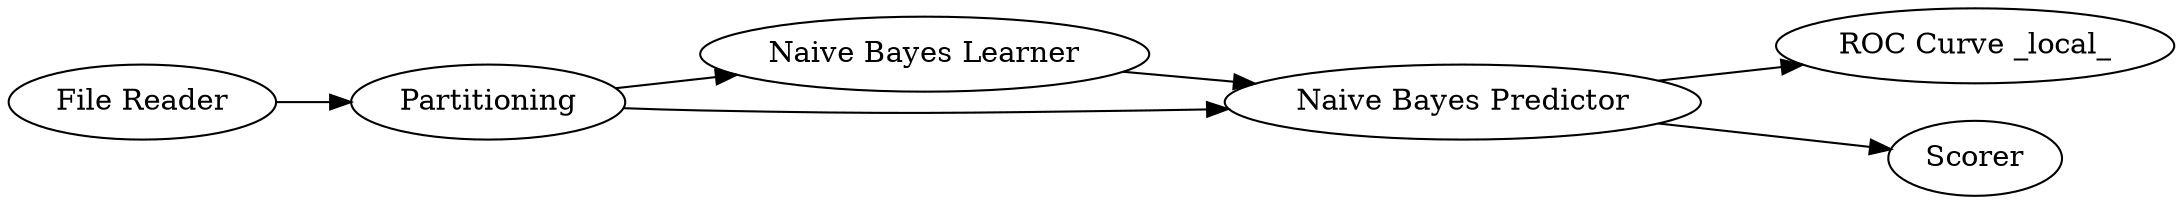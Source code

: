 digraph {
	2 -> 22
	2 -> 23
	23 -> 8
	1 -> 2
	23 -> 27
	22 -> 23
	27 [label=Scorer]
	1 [label="File Reader"]
	22 [label="Naive Bayes Learner"]
	23 [label="Naive Bayes Predictor"]
	8 [label="ROC Curve _local_"]
	2 [label=Partitioning]
	rankdir=LR
}
